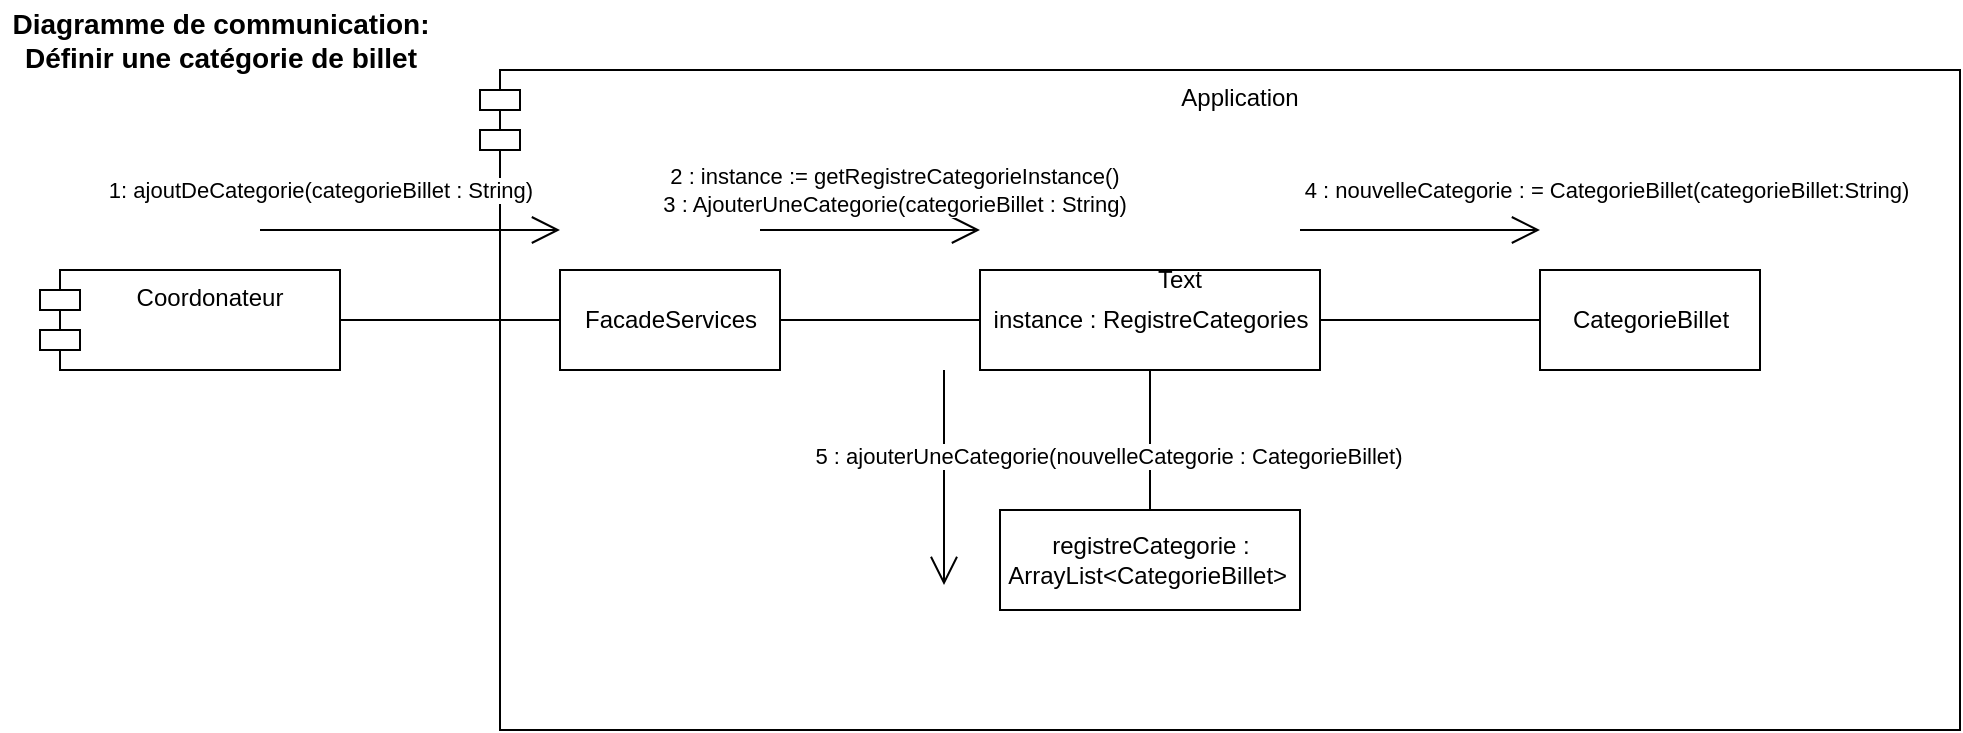 <mxfile version="18.1.3" type="github">
  <diagram id="52IZLL7xsQzxs3NUUl1_" name="Page-1">
    <mxGraphModel dx="1252" dy="1162" grid="1" gridSize="10" guides="1" tooltips="1" connect="1" arrows="1" fold="1" page="1" pageScale="1" pageWidth="850" pageHeight="1100" math="0" shadow="0">
      <root>
        <mxCell id="0" />
        <mxCell id="1" parent="0" />
        <mxCell id="hDqs2hNm1gBTOTLuySX5-2" value="Coordonateur" style="shape=module;align=left;spacingLeft=20;align=center;verticalAlign=top;" parent="1" vertex="1">
          <mxGeometry x="40" y="170" width="150" height="50" as="geometry" />
        </mxCell>
        <mxCell id="hDqs2hNm1gBTOTLuySX5-3" value="Application" style="shape=module;align=left;spacingLeft=20;align=center;verticalAlign=top;" parent="1" vertex="1">
          <mxGeometry x="260" y="70" width="740" height="330" as="geometry" />
        </mxCell>
        <mxCell id="zlBf4Wz0gLvxMZk6vgf--2" value="registreCategorie : &lt;br&gt;ArrayList&amp;lt;CategorieBillet&amp;gt;&amp;nbsp;" style="html=1;" vertex="1" parent="1">
          <mxGeometry x="520" y="290" width="150" height="50" as="geometry" />
        </mxCell>
        <mxCell id="zlBf4Wz0gLvxMZk6vgf--3" value="CategorieBillet" style="html=1;" vertex="1" parent="1">
          <mxGeometry x="790" y="170" width="110" height="50" as="geometry" />
        </mxCell>
        <mxCell id="zlBf4Wz0gLvxMZk6vgf--23" style="edgeStyle=orthogonalEdgeStyle;rounded=0;orthogonalLoop=1;jettySize=auto;html=1;exitX=1;exitY=0.5;exitDx=0;exitDy=0;entryX=0;entryY=0.5;entryDx=0;entryDy=0;endArrow=none;endFill=0;" edge="1" parent="1" source="zlBf4Wz0gLvxMZk6vgf--4" target="zlBf4Wz0gLvxMZk6vgf--3">
          <mxGeometry relative="1" as="geometry" />
        </mxCell>
        <mxCell id="zlBf4Wz0gLvxMZk6vgf--24" style="edgeStyle=orthogonalEdgeStyle;rounded=0;orthogonalLoop=1;jettySize=auto;html=1;exitX=0.5;exitY=1;exitDx=0;exitDy=0;entryX=0.5;entryY=0;entryDx=0;entryDy=0;endArrow=none;endFill=0;" edge="1" parent="1" source="zlBf4Wz0gLvxMZk6vgf--4" target="zlBf4Wz0gLvxMZk6vgf--2">
          <mxGeometry relative="1" as="geometry" />
        </mxCell>
        <mxCell id="zlBf4Wz0gLvxMZk6vgf--4" value="instance : RegistreCategories" style="html=1;" vertex="1" parent="1">
          <mxGeometry x="510" y="170" width="170" height="50" as="geometry" />
        </mxCell>
        <mxCell id="zlBf4Wz0gLvxMZk6vgf--22" style="edgeStyle=orthogonalEdgeStyle;rounded=0;orthogonalLoop=1;jettySize=auto;html=1;entryX=0;entryY=0.5;entryDx=0;entryDy=0;endArrow=none;endFill=0;" edge="1" parent="1" source="zlBf4Wz0gLvxMZk6vgf--5" target="zlBf4Wz0gLvxMZk6vgf--4">
          <mxGeometry relative="1" as="geometry" />
        </mxCell>
        <mxCell id="zlBf4Wz0gLvxMZk6vgf--5" value="FacadeServices" style="html=1;" vertex="1" parent="1">
          <mxGeometry x="300" y="170" width="110" height="50" as="geometry" />
        </mxCell>
        <mxCell id="zlBf4Wz0gLvxMZk6vgf--6" value="" style="endArrow=open;endFill=1;endSize=12;html=1;rounded=0;" edge="1" parent="1">
          <mxGeometry width="160" relative="1" as="geometry">
            <mxPoint x="150" y="150" as="sourcePoint" />
            <mxPoint x="300" y="150" as="targetPoint" />
          </mxGeometry>
        </mxCell>
        <mxCell id="zlBf4Wz0gLvxMZk6vgf--7" value="1: ajoutDeCategorie(categorieBillet : String)" style="edgeLabel;html=1;align=center;verticalAlign=middle;resizable=0;points=[];" connectable="0" vertex="1" parent="zlBf4Wz0gLvxMZk6vgf--6">
          <mxGeometry x="0.176" relative="1" as="geometry">
            <mxPoint x="-58" y="-20" as="offset" />
          </mxGeometry>
        </mxCell>
        <mxCell id="zlBf4Wz0gLvxMZk6vgf--8" value="" style="endArrow=open;endFill=1;endSize=12;html=1;rounded=0;" edge="1" parent="1">
          <mxGeometry width="160" relative="1" as="geometry">
            <mxPoint x="670" y="150" as="sourcePoint" />
            <mxPoint x="790" y="150" as="targetPoint" />
          </mxGeometry>
        </mxCell>
        <mxCell id="zlBf4Wz0gLvxMZk6vgf--9" value="4 : nouvelleCategorie : = CategorieBillet(categorieBillet:String)" style="edgeLabel;html=1;align=center;verticalAlign=middle;resizable=0;points=[];" connectable="0" vertex="1" parent="zlBf4Wz0gLvxMZk6vgf--8">
          <mxGeometry x="0.176" relative="1" as="geometry">
            <mxPoint x="82" y="-20" as="offset" />
          </mxGeometry>
        </mxCell>
        <mxCell id="zlBf4Wz0gLvxMZk6vgf--12" value="" style="endArrow=open;endFill=1;endSize=12;html=1;rounded=0;" edge="1" parent="1">
          <mxGeometry width="160" relative="1" as="geometry">
            <mxPoint x="400" y="150" as="sourcePoint" />
            <mxPoint x="510" y="150" as="targetPoint" />
          </mxGeometry>
        </mxCell>
        <mxCell id="zlBf4Wz0gLvxMZk6vgf--13" value="2 : instance := getRegistreCategorieInstance()&lt;br&gt;3 : AjouterUneCategorie(categorieBillet : String)" style="edgeLabel;html=1;align=center;verticalAlign=middle;resizable=0;points=[];" connectable="0" vertex="1" parent="zlBf4Wz0gLvxMZk6vgf--12">
          <mxGeometry x="0.176" relative="1" as="geometry">
            <mxPoint x="2" y="-20" as="offset" />
          </mxGeometry>
        </mxCell>
        <mxCell id="zlBf4Wz0gLvxMZk6vgf--14" value="" style="endArrow=open;endFill=1;endSize=12;html=1;rounded=0;entryX=0;entryY=0.75;entryDx=0;entryDy=0;exitX=0;exitY=1;exitDx=0;exitDy=0;" edge="1" parent="1">
          <mxGeometry width="160" relative="1" as="geometry">
            <mxPoint x="492" y="220" as="sourcePoint" />
            <mxPoint x="492" y="327.5" as="targetPoint" />
          </mxGeometry>
        </mxCell>
        <mxCell id="zlBf4Wz0gLvxMZk6vgf--15" value="5 : ajouterUneCategorie(nouvelleCategorie : CategorieBillet)" style="edgeLabel;html=1;align=center;verticalAlign=middle;resizable=0;points=[];" connectable="0" vertex="1" parent="zlBf4Wz0gLvxMZk6vgf--14">
          <mxGeometry x="0.176" relative="1" as="geometry">
            <mxPoint x="82" y="-20" as="offset" />
          </mxGeometry>
        </mxCell>
        <mxCell id="zlBf4Wz0gLvxMZk6vgf--21" value="" style="endArrow=none;html=1;rounded=0;exitX=1;exitY=0.5;exitDx=0;exitDy=0;entryX=0;entryY=0.5;entryDx=0;entryDy=0;" edge="1" parent="1" source="hDqs2hNm1gBTOTLuySX5-2" target="zlBf4Wz0gLvxMZk6vgf--5">
          <mxGeometry width="50" height="50" relative="1" as="geometry">
            <mxPoint x="560" y="340" as="sourcePoint" />
            <mxPoint x="610" y="290" as="targetPoint" />
          </mxGeometry>
        </mxCell>
        <mxCell id="zlBf4Wz0gLvxMZk6vgf--26" value="Text" style="text;html=1;strokeColor=none;fillColor=none;align=center;verticalAlign=middle;whiteSpace=wrap;rounded=0;" vertex="1" parent="1">
          <mxGeometry x="580" y="160" width="60" height="30" as="geometry" />
        </mxCell>
        <mxCell id="zlBf4Wz0gLvxMZk6vgf--28" value="Diagramme de communication:&lt;br style=&quot;font-size: 14px;&quot;&gt;Définir une catégorie de billet" style="text;html=1;align=center;verticalAlign=middle;resizable=0;points=[];autosize=1;strokeColor=none;fillColor=none;fontStyle=1;fontSize=14;" vertex="1" parent="1">
          <mxGeometry x="20" y="35" width="220" height="40" as="geometry" />
        </mxCell>
      </root>
    </mxGraphModel>
  </diagram>
</mxfile>

